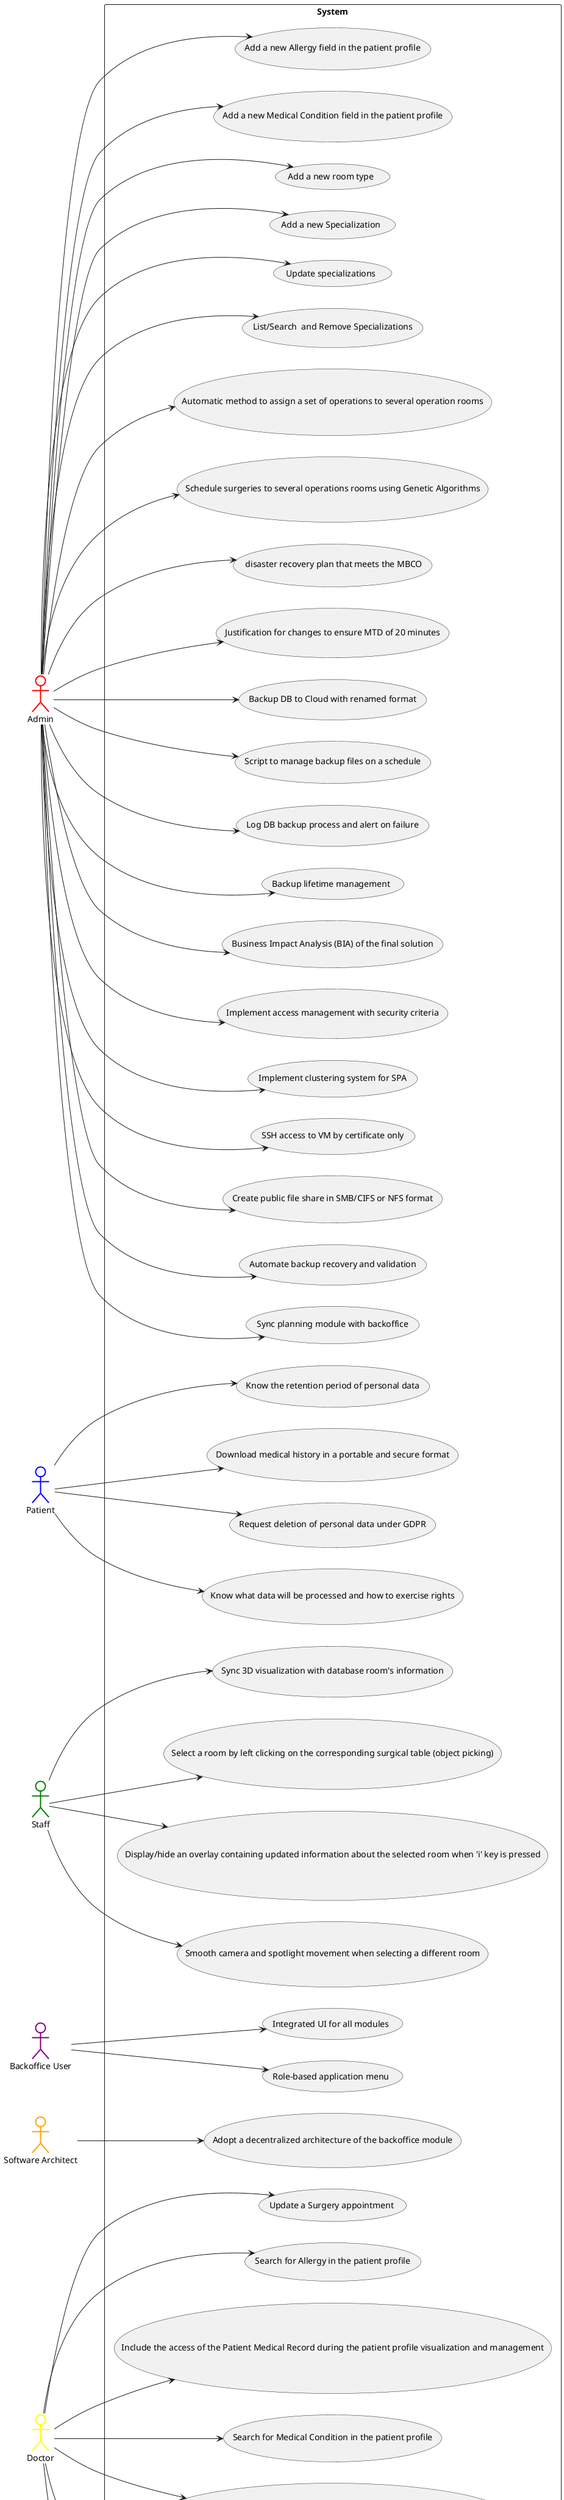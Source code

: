 @startuml use-case-diagram-sprintC

left to right direction

actor "Admin" as AD #white;line:red;line.bold;text:black
actor "Patient" as PA #white;line:blue;line.bold;text:black
actor "Staff" as ST #white;line:green;line.bold;text:black
actor "Backoffice User" as BU #white;line:purple;line.bold;text:black
actor "Software Architect" as SA #white;line:orange;line.bold;text:black
actor "Doctor" as DO #white;line:yellow;line.bold;text:black
actor "Hospital Manager" as HM #white;line:brown;line.bold;text:black
actor "Customer" as CU #white;line:black;line.bold;text:black


rectangle System{
    usecase "Integrated UI for all modules" as US7_1_1
    usecase "Role-based application menu" as US7_1_2
    usecase "Sync 3D visualization with database room's information" as US7_1_3
    usecase "Sync planning module with backoffice" as US7_1_4
    usecase "Sales and Techinical presentation of the solution" as US7_1_5

    usecase "Adopt a decentralized architecture of the backoffice module" as US7_2_1
    usecase "Add a new Allergy field in the patient profile" as US7_2_2
    usecase "Search for Allergy in the patient profile" as US7_2_3
    usecase "Add a new Medical Condition field in the patient profile" as US7_2_4
    usecase "Search for Medical Condition in the patient profile" as US7_2_5
    usecase "Update the Patient Medical Record, namely respecting Medical Conditions and Allergies" as US7_2_6
    usecase "Search for entries in the Patient Medical Record, namely respecting Medical Conditions and Allergies" as US7_2_7
    usecase "Create a Surgery appointment" as US7_2_8
    usecase "Update a Surgery appointment" as US7_2_9
    usecase "Add a new room type" as US7_2_10
    usecase "Add a new Specialization" as US7_2_11
    usecase "Update specializations" as US7_2_12
    usecase "Include the access of the Patient Medical Record during the patient profile visualization and management" as US7_2_13
    usecase "List/Search  and Remove Specializations" as US7_2_14

    usecase "Automatic method to assign a set of operations to several operation rooms" as US7_3_1
    usecase "Schedule surgeries to several operations rooms using Genetic Algorithms" as US7_3_2
    usecase "Study of state of the art of application of Robots and Computer Vision in Hospitals" as US7_3_3

    usecase " disaster recovery plan that meets the MBCO" as US7_4_1
    usecase "Justification for changes to ensure MTD of 20 minutes" as US7_4_2
    usecase "Backup DB to Cloud with renamed format" as US7_4_3
    usecase "Script to manage backup files on a schedule" as US7_4_4
    usecase "Log DB backup process and alert on failure" as US7_4_5
    usecase "Backup lifetime management" as US7_4_6
    usecase "Business Impact Analysis (BIA) of the final solution" as US7_4_7
    usecase "Implement access management with security criteria" as US7_4_8
    usecase "Implement clustering system for SPA" as US7_4_9
    usecase "SSH access to VM by certificate only" as US7_4_10
    usecase "Create public file share in SMB/CIFS or NFS format" as US7_4_11
    usecase "Automate backup recovery and validation" as US7_4_12

    usecase "Select a room by left clicking on the corresponding surgical table (object picking)" as US7_5_1
    usecase "Display/hide an overlay containing updated information about the selected room when 'i' key is pressed" as US7_5_2
    usecase "Smooth camera and spotlight movement when selecting a different room" as US7_5_4

    usecase "Download medical history in a portable and secure format" as US7_6_1
    usecase "Request deletion of personal data under GDPR" as US7_6_2
    usecase "Know what data will be processed and how to exercise rights" as US7_6_3
    usecase "Know the retention period of personal data" as US7_6_4

    PA --> US7_6_1
    PA --> US7_6_2
    PA --> US7_6_3
    PA --> US7_6_4


    BU --> US7_1_1
    BU --> US7_1_2
    ST --> US7_1_3
    AD --> US7_1_4
    CU --> US7_1_5

    SA --> US7_2_1
    AD --> US7_2_2
    DO --> US7_2_3
    AD --> US7_2_4
    DO --> US7_2_5
    DO --> US7_2_6
    DO --> US7_2_7
    DO --> US7_2_8
    DO --> US7_2_9
    AD --> US7_2_10
    AD --> US7_2_11
    AD --> US7_2_12
    DO --> US7_2_13
    AD --> US7_2_14

    AD --> US7_3_1
    AD --> US7_3_2
    HM --> US7_3_3

    AD --> US7_4_1
    AD --> US7_4_2
    AD --> US7_4_3
    AD --> US7_4_4
    AD --> US7_4_5
    AD --> US7_4_6
    AD --> US7_4_7
    AD --> US7_4_8
    AD --> US7_4_9
    AD --> US7_4_10
    AD --> US7_4_11
    AD --> US7_4_12

    ST --> US7_5_1
    ST --> US7_5_2
    ST --> US7_5_4
}